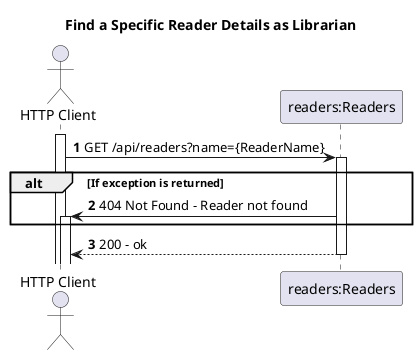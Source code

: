 @startuml
'https://plantuml.com/sequence-diagram
autoactivate on
autonumber

title Find a Specific Reader Details as Librarian

actor "HTTP Client" as Anonymous
participant "readers:Readers" as System


activate Anonymous

Anonymous -> System: GET /api/readers?name={ReaderName}

alt If exception is returned
    System -> Anonymous: 404 Not Found - Reader not found
end

System --> Anonymous: 200 - ok


@enduml
